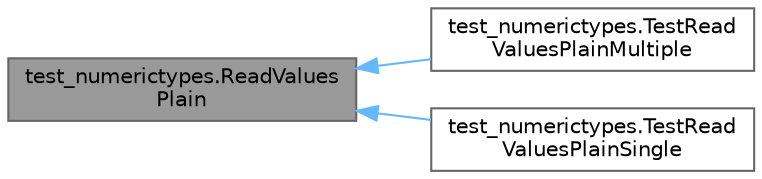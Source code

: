 digraph "test_numerictypes.ReadValuesPlain"
{
 // LATEX_PDF_SIZE
  bgcolor="transparent";
  edge [fontname=Helvetica,fontsize=10,labelfontname=Helvetica,labelfontsize=10];
  node [fontname=Helvetica,fontsize=10,shape=box,height=0.2,width=0.4];
  rankdir="LR";
  Node1 [id="Node000001",label="test_numerictypes.ReadValues\lPlain",height=0.2,width=0.4,color="gray40", fillcolor="grey60", style="filled", fontcolor="black",tooltip=" "];
  Node1 -> Node2 [id="edge3_Node000001_Node000002",dir="back",color="steelblue1",style="solid",tooltip=" "];
  Node2 [id="Node000002",label="test_numerictypes.TestRead\lValuesPlainMultiple",height=0.2,width=0.4,color="gray40", fillcolor="white", style="filled",URL="$classtest__numerictypes_1_1TestReadValuesPlainMultiple.html",tooltip=" "];
  Node1 -> Node3 [id="edge4_Node000001_Node000003",dir="back",color="steelblue1",style="solid",tooltip=" "];
  Node3 [id="Node000003",label="test_numerictypes.TestRead\lValuesPlainSingle",height=0.2,width=0.4,color="gray40", fillcolor="white", style="filled",URL="$classtest__numerictypes_1_1TestReadValuesPlainSingle.html",tooltip=" "];
}
